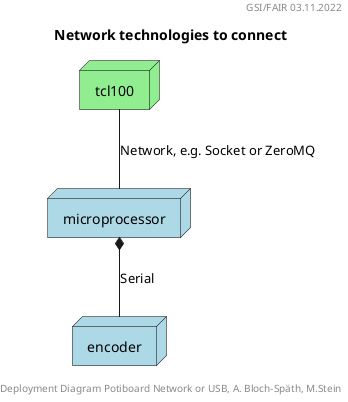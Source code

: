 @startuml

header GSI/FAIR 03.11.2022
footer Deployment Diagram Potiboard Network or USB, A. Bloch-Späth, M.Stein
title Network technologies to connect

' legend top right
'   ARM-based MC Teensy 4.1 (Arduino) or STM32
' endlegend

node tcl100 #lightgreen;line:black;text:black
node microprocessor #lightblue;line:black;text:black
node encoder #lightblue;line:black;text:black
microprocessor *-- encoder : Serial
' tcl100 -- microprocessor : USB-Serial, USB-HID, USB-Midi
tcl100 -- microprocessor : Network, e.g. Socket or ZeroMQ
@enduml
